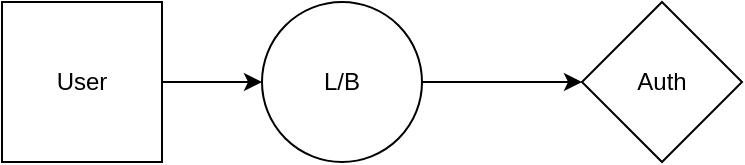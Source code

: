 <mxfile version="26.0.11">
  <diagram name="Page-1" id="LRwyJVrymuUinmZYIztJ">
    <mxGraphModel dx="1050" dy="565" grid="1" gridSize="10" guides="1" tooltips="1" connect="1" arrows="1" fold="1" page="1" pageScale="1" pageWidth="850" pageHeight="1100" math="0" shadow="0">
      <root>
        <mxCell id="0" />
        <mxCell id="1" parent="0" />
        <mxCell id="3_vPhdXbS_XiI9whVrsO-2" value="" style="edgeStyle=orthogonalEdgeStyle;rounded=0;orthogonalLoop=1;jettySize=auto;html=1;" edge="1" parent="1" source="coOQFP2FE1444UqXnz4n-1" target="3_vPhdXbS_XiI9whVrsO-1">
          <mxGeometry relative="1" as="geometry" />
        </mxCell>
        <mxCell id="coOQFP2FE1444UqXnz4n-1" value="User" style="whiteSpace=wrap;html=1;aspect=fixed;" parent="1" vertex="1">
          <mxGeometry x="30" y="180" width="80" height="80" as="geometry" />
        </mxCell>
        <mxCell id="3_vPhdXbS_XiI9whVrsO-4" value="" style="edgeStyle=orthogonalEdgeStyle;rounded=0;orthogonalLoop=1;jettySize=auto;html=1;" edge="1" parent="1" source="3_vPhdXbS_XiI9whVrsO-1" target="3_vPhdXbS_XiI9whVrsO-3">
          <mxGeometry relative="1" as="geometry" />
        </mxCell>
        <mxCell id="3_vPhdXbS_XiI9whVrsO-1" value="L/B" style="ellipse;whiteSpace=wrap;html=1;" vertex="1" parent="1">
          <mxGeometry x="160" y="180" width="80" height="80" as="geometry" />
        </mxCell>
        <mxCell id="3_vPhdXbS_XiI9whVrsO-3" value="Auth" style="rhombus;whiteSpace=wrap;html=1;" vertex="1" parent="1">
          <mxGeometry x="320" y="180" width="80" height="80" as="geometry" />
        </mxCell>
      </root>
    </mxGraphModel>
  </diagram>
</mxfile>
